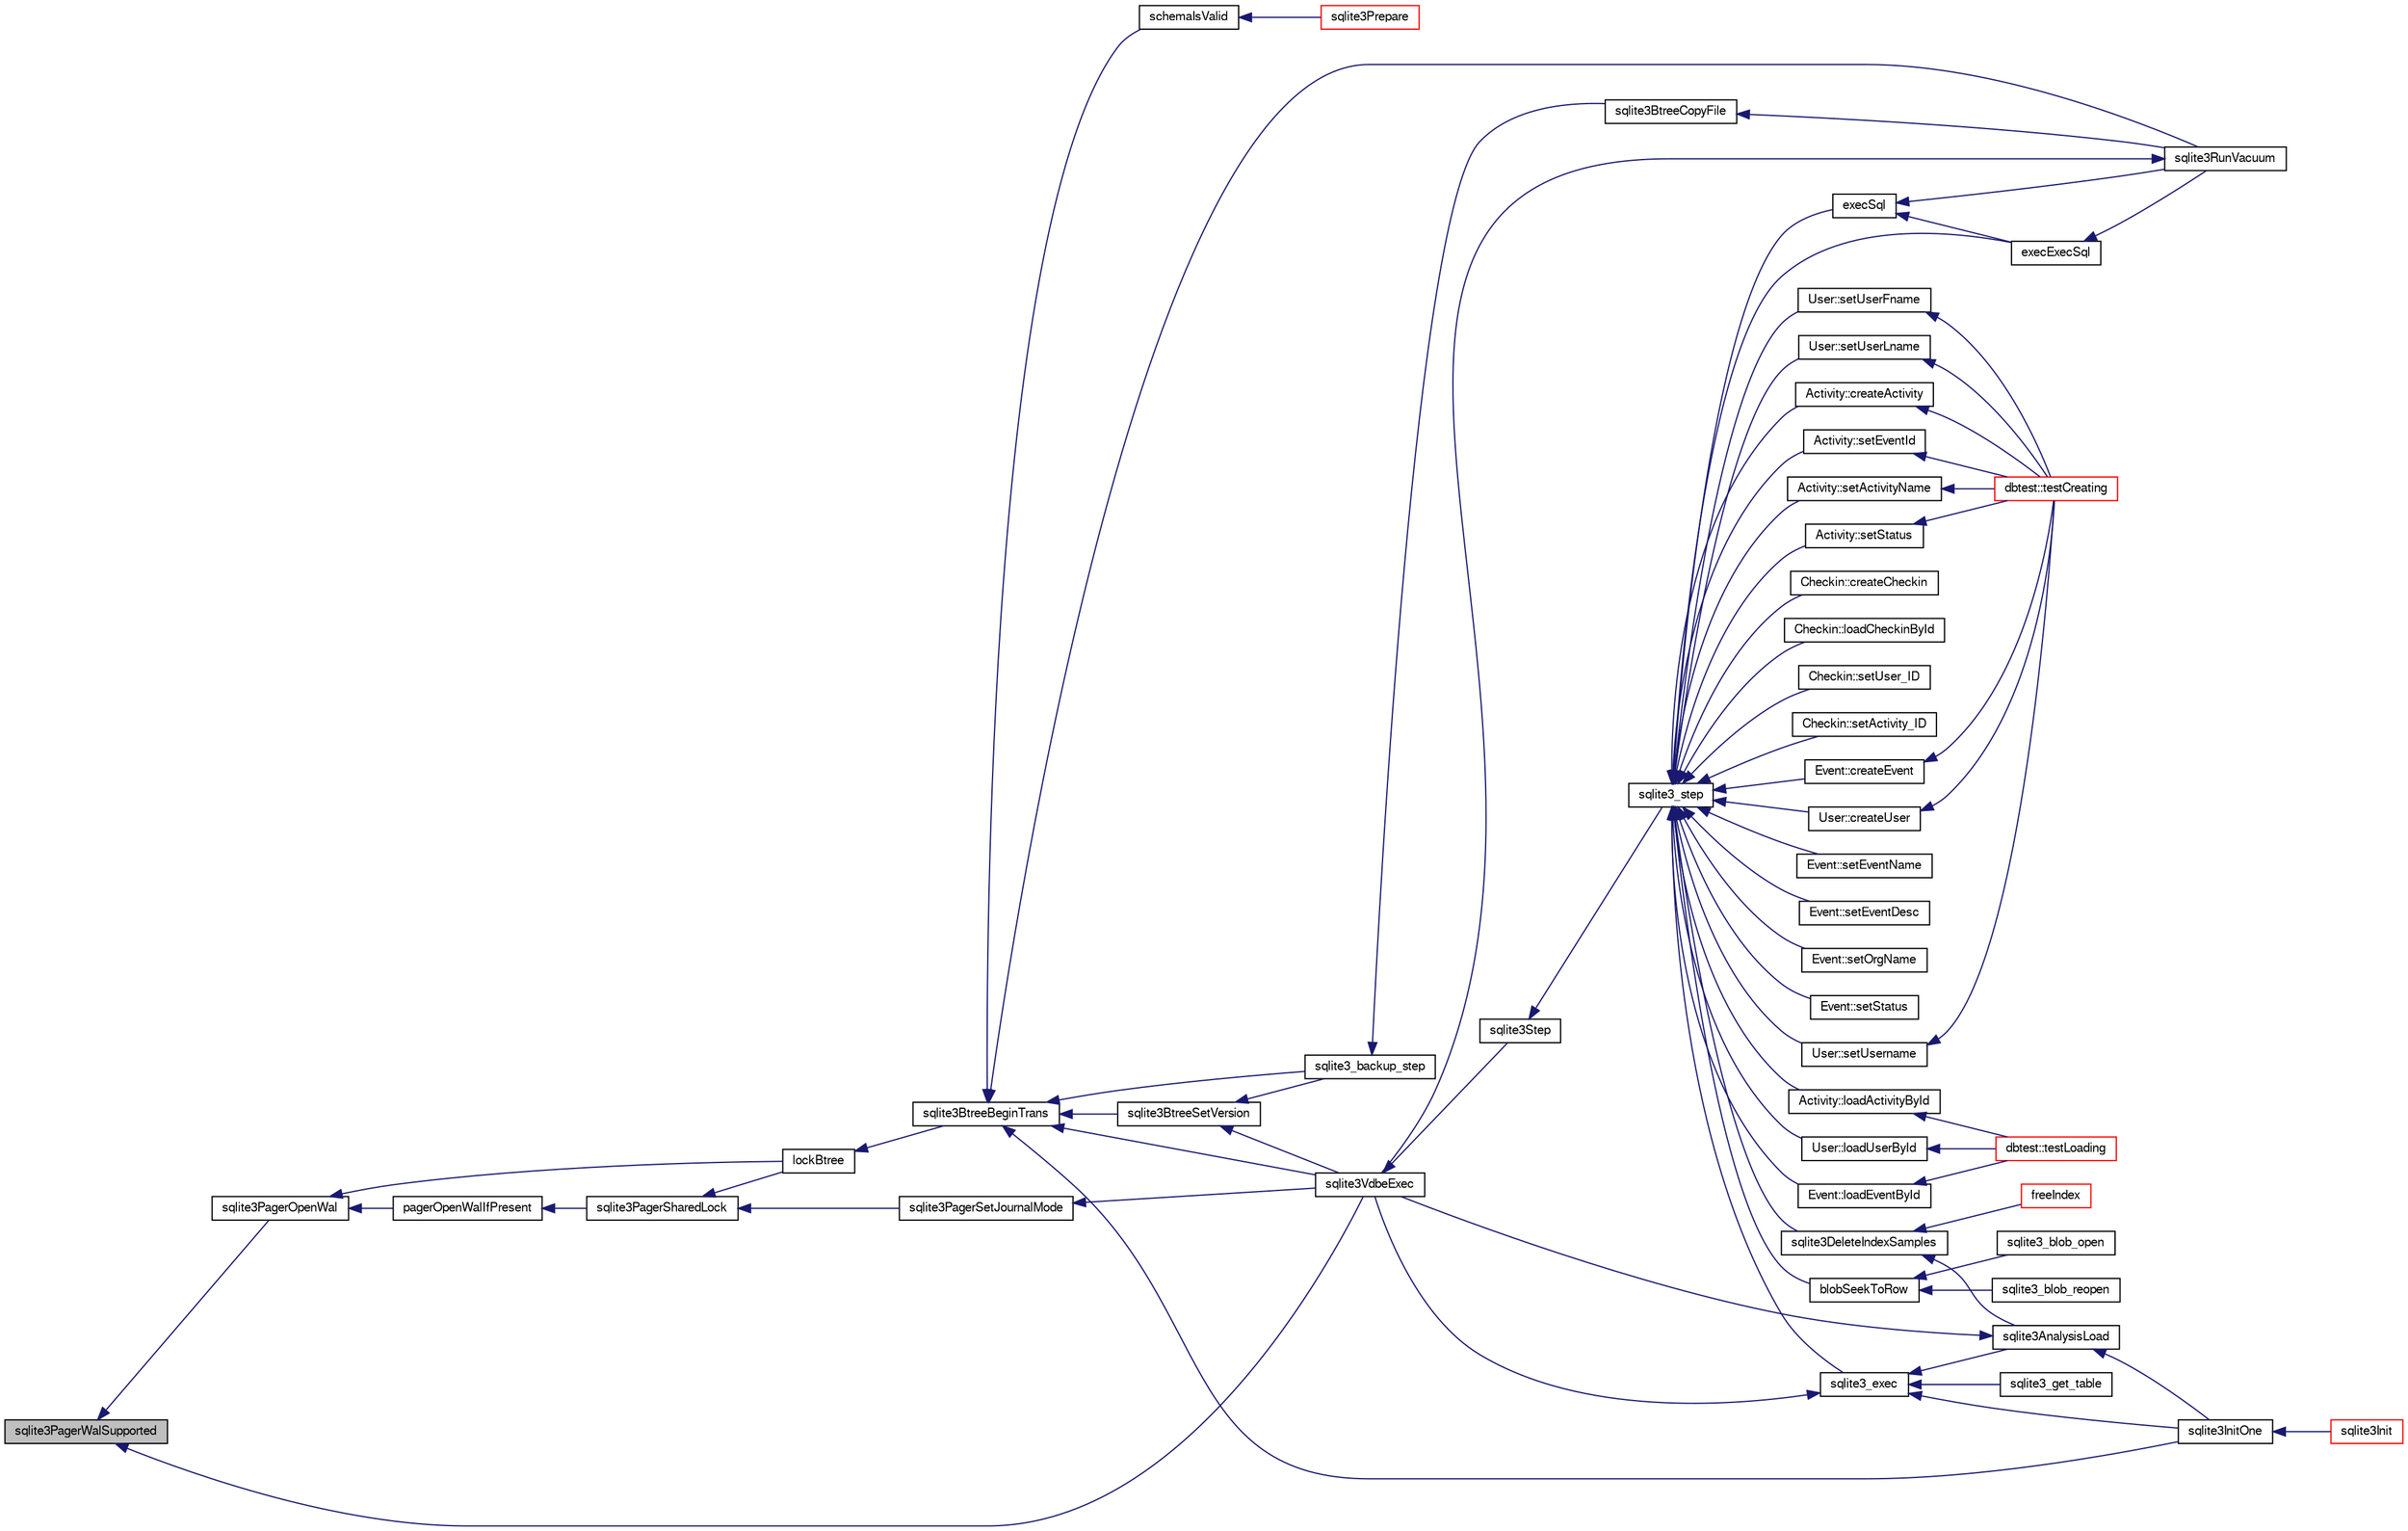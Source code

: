 digraph "sqlite3PagerWalSupported"
{
  edge [fontname="FreeSans",fontsize="10",labelfontname="FreeSans",labelfontsize="10"];
  node [fontname="FreeSans",fontsize="10",shape=record];
  rankdir="LR";
  Node643448 [label="sqlite3PagerWalSupported",height=0.2,width=0.4,color="black", fillcolor="grey75", style="filled", fontcolor="black"];
  Node643448 -> Node643449 [dir="back",color="midnightblue",fontsize="10",style="solid",fontname="FreeSans"];
  Node643449 [label="sqlite3PagerOpenWal",height=0.2,width=0.4,color="black", fillcolor="white", style="filled",URL="$sqlite3_8c.html#a5e4116ab2def31c2c36e557fc6811d0d"];
  Node643449 -> Node643450 [dir="back",color="midnightblue",fontsize="10",style="solid",fontname="FreeSans"];
  Node643450 [label="pagerOpenWalIfPresent",height=0.2,width=0.4,color="black", fillcolor="white", style="filled",URL="$sqlite3_8c.html#a53aeec46642c01ab2de938e8bd00b0e3"];
  Node643450 -> Node643451 [dir="back",color="midnightblue",fontsize="10",style="solid",fontname="FreeSans"];
  Node643451 [label="sqlite3PagerSharedLock",height=0.2,width=0.4,color="black", fillcolor="white", style="filled",URL="$sqlite3_8c.html#a58c197b629fb6eaacf96c7add57c70df"];
  Node643451 -> Node643452 [dir="back",color="midnightblue",fontsize="10",style="solid",fontname="FreeSans"];
  Node643452 [label="sqlite3PagerSetJournalMode",height=0.2,width=0.4,color="black", fillcolor="white", style="filled",URL="$sqlite3_8c.html#afb929a0a4553cda84de16180ddbd09f7"];
  Node643452 -> Node643453 [dir="back",color="midnightblue",fontsize="10",style="solid",fontname="FreeSans"];
  Node643453 [label="sqlite3VdbeExec",height=0.2,width=0.4,color="black", fillcolor="white", style="filled",URL="$sqlite3_8c.html#a8ce40a614bdc56719c4d642b1e4dfb21"];
  Node643453 -> Node643454 [dir="back",color="midnightblue",fontsize="10",style="solid",fontname="FreeSans"];
  Node643454 [label="sqlite3Step",height=0.2,width=0.4,color="black", fillcolor="white", style="filled",URL="$sqlite3_8c.html#a3f2872e873e2758a4beedad1d5113554"];
  Node643454 -> Node643455 [dir="back",color="midnightblue",fontsize="10",style="solid",fontname="FreeSans"];
  Node643455 [label="sqlite3_step",height=0.2,width=0.4,color="black", fillcolor="white", style="filled",URL="$sqlite3_8h.html#ac1e491ce36b7471eb28387f7d3c74334"];
  Node643455 -> Node643456 [dir="back",color="midnightblue",fontsize="10",style="solid",fontname="FreeSans"];
  Node643456 [label="Activity::createActivity",height=0.2,width=0.4,color="black", fillcolor="white", style="filled",URL="$classActivity.html#a813cc5e52c14ab49b39014c134e3425b"];
  Node643456 -> Node643457 [dir="back",color="midnightblue",fontsize="10",style="solid",fontname="FreeSans"];
  Node643457 [label="dbtest::testCreating",height=0.2,width=0.4,color="red", fillcolor="white", style="filled",URL="$classdbtest.html#a8193e88a7df657069c8a6bd09c8243b7"];
  Node643455 -> Node643459 [dir="back",color="midnightblue",fontsize="10",style="solid",fontname="FreeSans"];
  Node643459 [label="Activity::loadActivityById",height=0.2,width=0.4,color="black", fillcolor="white", style="filled",URL="$classActivity.html#abe4ffb4f08a47212ebf9013259d9e7fd"];
  Node643459 -> Node643460 [dir="back",color="midnightblue",fontsize="10",style="solid",fontname="FreeSans"];
  Node643460 [label="dbtest::testLoading",height=0.2,width=0.4,color="red", fillcolor="white", style="filled",URL="$classdbtest.html#a6f98d82a2c8e2b9040848763504ddae1"];
  Node643455 -> Node643461 [dir="back",color="midnightblue",fontsize="10",style="solid",fontname="FreeSans"];
  Node643461 [label="Activity::setEventId",height=0.2,width=0.4,color="black", fillcolor="white", style="filled",URL="$classActivity.html#adb1d0fd0d08f473e068f0a4086bfa9ca"];
  Node643461 -> Node643457 [dir="back",color="midnightblue",fontsize="10",style="solid",fontname="FreeSans"];
  Node643455 -> Node643462 [dir="back",color="midnightblue",fontsize="10",style="solid",fontname="FreeSans"];
  Node643462 [label="Activity::setActivityName",height=0.2,width=0.4,color="black", fillcolor="white", style="filled",URL="$classActivity.html#a62dc3737b33915a36086f9dd26d16a81"];
  Node643462 -> Node643457 [dir="back",color="midnightblue",fontsize="10",style="solid",fontname="FreeSans"];
  Node643455 -> Node643463 [dir="back",color="midnightblue",fontsize="10",style="solid",fontname="FreeSans"];
  Node643463 [label="Activity::setStatus",height=0.2,width=0.4,color="black", fillcolor="white", style="filled",URL="$classActivity.html#af618135a7738f4d2a7ee147a8ef912ea"];
  Node643463 -> Node643457 [dir="back",color="midnightblue",fontsize="10",style="solid",fontname="FreeSans"];
  Node643455 -> Node643464 [dir="back",color="midnightblue",fontsize="10",style="solid",fontname="FreeSans"];
  Node643464 [label="Checkin::createCheckin",height=0.2,width=0.4,color="black", fillcolor="white", style="filled",URL="$classCheckin.html#a4e40acdf7fff0e607f6de4f24f3a163c"];
  Node643455 -> Node643465 [dir="back",color="midnightblue",fontsize="10",style="solid",fontname="FreeSans"];
  Node643465 [label="Checkin::loadCheckinById",height=0.2,width=0.4,color="black", fillcolor="white", style="filled",URL="$classCheckin.html#a3461f70ea6c68475225f2a07f78a21e0"];
  Node643455 -> Node643466 [dir="back",color="midnightblue",fontsize="10",style="solid",fontname="FreeSans"];
  Node643466 [label="Checkin::setUser_ID",height=0.2,width=0.4,color="black", fillcolor="white", style="filled",URL="$classCheckin.html#a76ab640f4f912876dbebf183db5359c6"];
  Node643455 -> Node643467 [dir="back",color="midnightblue",fontsize="10",style="solid",fontname="FreeSans"];
  Node643467 [label="Checkin::setActivity_ID",height=0.2,width=0.4,color="black", fillcolor="white", style="filled",URL="$classCheckin.html#ab2ff3ec2604ec73a42af25874a00b232"];
  Node643455 -> Node643468 [dir="back",color="midnightblue",fontsize="10",style="solid",fontname="FreeSans"];
  Node643468 [label="Event::createEvent",height=0.2,width=0.4,color="black", fillcolor="white", style="filled",URL="$classEvent.html#a77adb9f4a46ffb32c2d931f0691f5903"];
  Node643468 -> Node643457 [dir="back",color="midnightblue",fontsize="10",style="solid",fontname="FreeSans"];
  Node643455 -> Node643469 [dir="back",color="midnightblue",fontsize="10",style="solid",fontname="FreeSans"];
  Node643469 [label="Event::loadEventById",height=0.2,width=0.4,color="black", fillcolor="white", style="filled",URL="$classEvent.html#afa66cea33f722dbeecb69cc98fdea055"];
  Node643469 -> Node643460 [dir="back",color="midnightblue",fontsize="10",style="solid",fontname="FreeSans"];
  Node643455 -> Node643470 [dir="back",color="midnightblue",fontsize="10",style="solid",fontname="FreeSans"];
  Node643470 [label="Event::setEventName",height=0.2,width=0.4,color="black", fillcolor="white", style="filled",URL="$classEvent.html#a10596b6ca077df05184e30d62b08729d"];
  Node643455 -> Node643471 [dir="back",color="midnightblue",fontsize="10",style="solid",fontname="FreeSans"];
  Node643471 [label="Event::setEventDesc",height=0.2,width=0.4,color="black", fillcolor="white", style="filled",URL="$classEvent.html#ae36b8377dcae792f1c5c4726024c981b"];
  Node643455 -> Node643472 [dir="back",color="midnightblue",fontsize="10",style="solid",fontname="FreeSans"];
  Node643472 [label="Event::setOrgName",height=0.2,width=0.4,color="black", fillcolor="white", style="filled",URL="$classEvent.html#a19aac0f776bd764563a54977656cf680"];
  Node643455 -> Node643473 [dir="back",color="midnightblue",fontsize="10",style="solid",fontname="FreeSans"];
  Node643473 [label="Event::setStatus",height=0.2,width=0.4,color="black", fillcolor="white", style="filled",URL="$classEvent.html#ab0a6b9285af0f4172eb841e2b80f8972"];
  Node643455 -> Node643474 [dir="back",color="midnightblue",fontsize="10",style="solid",fontname="FreeSans"];
  Node643474 [label="blobSeekToRow",height=0.2,width=0.4,color="black", fillcolor="white", style="filled",URL="$sqlite3_8c.html#afff57e13332b98c8a44a7cebe38962ab"];
  Node643474 -> Node643475 [dir="back",color="midnightblue",fontsize="10",style="solid",fontname="FreeSans"];
  Node643475 [label="sqlite3_blob_open",height=0.2,width=0.4,color="black", fillcolor="white", style="filled",URL="$sqlite3_8h.html#adb8ad839a5bdd62a43785132bc7dd518"];
  Node643474 -> Node643476 [dir="back",color="midnightblue",fontsize="10",style="solid",fontname="FreeSans"];
  Node643476 [label="sqlite3_blob_reopen",height=0.2,width=0.4,color="black", fillcolor="white", style="filled",URL="$sqlite3_8h.html#abc77c24fdc0150138490359a94360f7e"];
  Node643455 -> Node643477 [dir="back",color="midnightblue",fontsize="10",style="solid",fontname="FreeSans"];
  Node643477 [label="sqlite3DeleteIndexSamples",height=0.2,width=0.4,color="black", fillcolor="white", style="filled",URL="$sqlite3_8c.html#aaeda0302fbf61397ec009f65bed047ef"];
  Node643477 -> Node643478 [dir="back",color="midnightblue",fontsize="10",style="solid",fontname="FreeSans"];
  Node643478 [label="sqlite3AnalysisLoad",height=0.2,width=0.4,color="black", fillcolor="white", style="filled",URL="$sqlite3_8c.html#a48a2301c27e1d3d68708b9b8761b5a01"];
  Node643478 -> Node643453 [dir="back",color="midnightblue",fontsize="10",style="solid",fontname="FreeSans"];
  Node643478 -> Node643479 [dir="back",color="midnightblue",fontsize="10",style="solid",fontname="FreeSans"];
  Node643479 [label="sqlite3InitOne",height=0.2,width=0.4,color="black", fillcolor="white", style="filled",URL="$sqlite3_8c.html#ac4318b25df65269906b0379251fe9b85"];
  Node643479 -> Node643480 [dir="back",color="midnightblue",fontsize="10",style="solid",fontname="FreeSans"];
  Node643480 [label="sqlite3Init",height=0.2,width=0.4,color="red", fillcolor="white", style="filled",URL="$sqlite3_8c.html#aed74e3dc765631a833f522f425ff5a48"];
  Node643477 -> Node643580 [dir="back",color="midnightblue",fontsize="10",style="solid",fontname="FreeSans"];
  Node643580 [label="freeIndex",height=0.2,width=0.4,color="red", fillcolor="white", style="filled",URL="$sqlite3_8c.html#a00907c99c18d5bcb9d0b38c077146c31"];
  Node643455 -> Node643646 [dir="back",color="midnightblue",fontsize="10",style="solid",fontname="FreeSans"];
  Node643646 [label="sqlite3_exec",height=0.2,width=0.4,color="black", fillcolor="white", style="filled",URL="$sqlite3_8h.html#a97487ec8150e0bcc8fa392ab8f0e24db"];
  Node643646 -> Node643453 [dir="back",color="midnightblue",fontsize="10",style="solid",fontname="FreeSans"];
  Node643646 -> Node643478 [dir="back",color="midnightblue",fontsize="10",style="solid",fontname="FreeSans"];
  Node643646 -> Node643479 [dir="back",color="midnightblue",fontsize="10",style="solid",fontname="FreeSans"];
  Node643646 -> Node643647 [dir="back",color="midnightblue",fontsize="10",style="solid",fontname="FreeSans"];
  Node643647 [label="sqlite3_get_table",height=0.2,width=0.4,color="black", fillcolor="white", style="filled",URL="$sqlite3_8h.html#a5effeac4e12df57beaa35c5be1f61579"];
  Node643455 -> Node643637 [dir="back",color="midnightblue",fontsize="10",style="solid",fontname="FreeSans"];
  Node643637 [label="execSql",height=0.2,width=0.4,color="black", fillcolor="white", style="filled",URL="$sqlite3_8c.html#a7d16651b98a110662f4c265eff0246cb"];
  Node643637 -> Node643638 [dir="back",color="midnightblue",fontsize="10",style="solid",fontname="FreeSans"];
  Node643638 [label="execExecSql",height=0.2,width=0.4,color="black", fillcolor="white", style="filled",URL="$sqlite3_8c.html#ac1be09a6c047f21133d16378d301e0d4"];
  Node643638 -> Node643639 [dir="back",color="midnightblue",fontsize="10",style="solid",fontname="FreeSans"];
  Node643639 [label="sqlite3RunVacuum",height=0.2,width=0.4,color="black", fillcolor="white", style="filled",URL="$sqlite3_8c.html#a5e83ddc7b3e7e8e79ad5d1fc92de1d2f"];
  Node643639 -> Node643453 [dir="back",color="midnightblue",fontsize="10",style="solid",fontname="FreeSans"];
  Node643637 -> Node643639 [dir="back",color="midnightblue",fontsize="10",style="solid",fontname="FreeSans"];
  Node643455 -> Node643638 [dir="back",color="midnightblue",fontsize="10",style="solid",fontname="FreeSans"];
  Node643455 -> Node643640 [dir="back",color="midnightblue",fontsize="10",style="solid",fontname="FreeSans"];
  Node643640 [label="User::createUser",height=0.2,width=0.4,color="black", fillcolor="white", style="filled",URL="$classUser.html#a22ed673939e8cc0a136130b809bba513"];
  Node643640 -> Node643457 [dir="back",color="midnightblue",fontsize="10",style="solid",fontname="FreeSans"];
  Node643455 -> Node643641 [dir="back",color="midnightblue",fontsize="10",style="solid",fontname="FreeSans"];
  Node643641 [label="User::loadUserById",height=0.2,width=0.4,color="black", fillcolor="white", style="filled",URL="$classUser.html#a863377665b7fb83c5547dcf9727f5092"];
  Node643641 -> Node643460 [dir="back",color="midnightblue",fontsize="10",style="solid",fontname="FreeSans"];
  Node643455 -> Node643642 [dir="back",color="midnightblue",fontsize="10",style="solid",fontname="FreeSans"];
  Node643642 [label="User::setUsername",height=0.2,width=0.4,color="black", fillcolor="white", style="filled",URL="$classUser.html#aa0497022a136cb78de785b0a39ae60b1"];
  Node643642 -> Node643457 [dir="back",color="midnightblue",fontsize="10",style="solid",fontname="FreeSans"];
  Node643455 -> Node643643 [dir="back",color="midnightblue",fontsize="10",style="solid",fontname="FreeSans"];
  Node643643 [label="User::setUserFname",height=0.2,width=0.4,color="black", fillcolor="white", style="filled",URL="$classUser.html#a72657eb55cd0ca437b4841a43f19912f"];
  Node643643 -> Node643457 [dir="back",color="midnightblue",fontsize="10",style="solid",fontname="FreeSans"];
  Node643455 -> Node643644 [dir="back",color="midnightblue",fontsize="10",style="solid",fontname="FreeSans"];
  Node643644 [label="User::setUserLname",height=0.2,width=0.4,color="black", fillcolor="white", style="filled",URL="$classUser.html#aa25973387e5afe1aa6f60dd6545e33b5"];
  Node643644 -> Node643457 [dir="back",color="midnightblue",fontsize="10",style="solid",fontname="FreeSans"];
  Node643451 -> Node643714 [dir="back",color="midnightblue",fontsize="10",style="solid",fontname="FreeSans"];
  Node643714 [label="lockBtree",height=0.2,width=0.4,color="black", fillcolor="white", style="filled",URL="$sqlite3_8c.html#a5b808194d3178be15705a420265cee9d"];
  Node643714 -> Node643715 [dir="back",color="midnightblue",fontsize="10",style="solid",fontname="FreeSans"];
  Node643715 [label="sqlite3BtreeBeginTrans",height=0.2,width=0.4,color="black", fillcolor="white", style="filled",URL="$sqlite3_8c.html#a52d6706df15c67c22aa7d0e290c16bf5"];
  Node643715 -> Node643716 [dir="back",color="midnightblue",fontsize="10",style="solid",fontname="FreeSans"];
  Node643716 [label="sqlite3BtreeSetVersion",height=0.2,width=0.4,color="black", fillcolor="white", style="filled",URL="$sqlite3_8c.html#a2db3061b5c557699a47415ca0342ba01"];
  Node643716 -> Node643666 [dir="back",color="midnightblue",fontsize="10",style="solid",fontname="FreeSans"];
  Node643666 [label="sqlite3_backup_step",height=0.2,width=0.4,color="black", fillcolor="white", style="filled",URL="$sqlite3_8h.html#a1699b75e98d082eebc465a9e64c35269"];
  Node643666 -> Node643667 [dir="back",color="midnightblue",fontsize="10",style="solid",fontname="FreeSans"];
  Node643667 [label="sqlite3BtreeCopyFile",height=0.2,width=0.4,color="black", fillcolor="white", style="filled",URL="$sqlite3_8c.html#a4d9e19a79f0d5c1dfcef0bd137ae83f9"];
  Node643667 -> Node643639 [dir="back",color="midnightblue",fontsize="10",style="solid",fontname="FreeSans"];
  Node643716 -> Node643453 [dir="back",color="midnightblue",fontsize="10",style="solid",fontname="FreeSans"];
  Node643715 -> Node643666 [dir="back",color="midnightblue",fontsize="10",style="solid",fontname="FreeSans"];
  Node643715 -> Node643453 [dir="back",color="midnightblue",fontsize="10",style="solid",fontname="FreeSans"];
  Node643715 -> Node643479 [dir="back",color="midnightblue",fontsize="10",style="solid",fontname="FreeSans"];
  Node643715 -> Node643664 [dir="back",color="midnightblue",fontsize="10",style="solid",fontname="FreeSans"];
  Node643664 [label="schemaIsValid",height=0.2,width=0.4,color="black", fillcolor="white", style="filled",URL="$sqlite3_8c.html#a7c466fe28e7ca6f46b8bf72c46d9738d"];
  Node643664 -> Node643632 [dir="back",color="midnightblue",fontsize="10",style="solid",fontname="FreeSans"];
  Node643632 [label="sqlite3Prepare",height=0.2,width=0.4,color="red", fillcolor="white", style="filled",URL="$sqlite3_8c.html#acb25890858d0bf4b12eb7aae569f0c7b"];
  Node643715 -> Node643639 [dir="back",color="midnightblue",fontsize="10",style="solid",fontname="FreeSans"];
  Node643449 -> Node643714 [dir="back",color="midnightblue",fontsize="10",style="solid",fontname="FreeSans"];
  Node643448 -> Node643453 [dir="back",color="midnightblue",fontsize="10",style="solid",fontname="FreeSans"];
}
